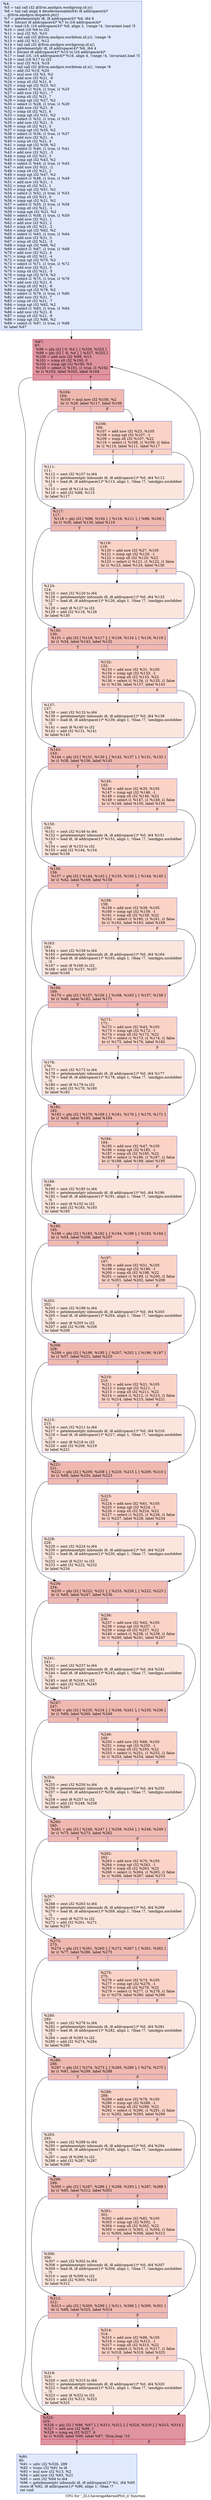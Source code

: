 digraph "CFG for '_ZL13averageKernelPhS_ii' function" {
	label="CFG for '_ZL13averageKernelPhS_ii' function";

	Node0x4d3a5c0 [shape=record,color="#3d50c3ff", style=filled, fillcolor="#b9d0f970",label="{%4:\l  %5 = tail call i32 @llvm.amdgcn.workgroup.id.y()\l  %6 = tail call align 4 dereferenceable(64) i8 addrspace(4)*\l... @llvm.amdgcn.dispatch.ptr()\l  %7 = getelementptr i8, i8 addrspace(4)* %6, i64 6\l  %8 = bitcast i8 addrspace(4)* %7 to i16 addrspace(4)*\l  %9 = load i16, i16 addrspace(4)* %8, align 2, !range !4, !invariant.load !5\l  %10 = zext i16 %9 to i32\l  %11 = mul i32 %5, %10\l  %12 = tail call i32 @llvm.amdgcn.workitem.id.y(), !range !6\l  %13 = add i32 %11, %12\l  %14 = tail call i32 @llvm.amdgcn.workgroup.id.x()\l  %15 = getelementptr i8, i8 addrspace(4)* %6, i64 4\l  %16 = bitcast i8 addrspace(4)* %15 to i16 addrspace(4)*\l  %17 = load i16, i16 addrspace(4)* %16, align 4, !range !4, !invariant.load !5\l  %18 = zext i16 %17 to i32\l  %19 = mul i32 %14, %18\l  %20 = tail call i32 @llvm.amdgcn.workitem.id.x(), !range !6\l  %21 = add i32 %19, %20\l  %22 = mul nsw i32 %3, %2\l  %23 = add nsw i32 %21, -8\l  %24 = icmp slt i32 %21, 8\l  %25 = icmp sgt i32 %23, %2\l  %26 = select i1 %24, i1 true, i1 %25\l  %27 = add nsw i32 %21, -7\l  %28 = icmp slt i32 %21, 7\l  %29 = icmp sgt i32 %27, %2\l  %30 = select i1 %28, i1 true, i1 %29\l  %31 = add nsw i32 %21, -6\l  %32 = icmp slt i32 %21, 6\l  %33 = icmp sgt i32 %31, %2\l  %34 = select i1 %32, i1 true, i1 %33\l  %35 = add nsw i32 %21, -5\l  %36 = icmp slt i32 %21, 5\l  %37 = icmp sgt i32 %35, %2\l  %38 = select i1 %36, i1 true, i1 %37\l  %39 = add nsw i32 %21, -4\l  %40 = icmp slt i32 %21, 4\l  %41 = icmp sgt i32 %39, %2\l  %42 = select i1 %40, i1 true, i1 %41\l  %43 = add nsw i32 %21, -3\l  %44 = icmp slt i32 %21, 3\l  %45 = icmp sgt i32 %43, %2\l  %46 = select i1 %44, i1 true, i1 %45\l  %47 = add nsw i32 %21, -2\l  %48 = icmp slt i32 %21, 2\l  %49 = icmp sgt i32 %47, %2\l  %50 = select i1 %48, i1 true, i1 %49\l  %51 = add nsw i32 %21, -1\l  %52 = icmp slt i32 %21, 1\l  %53 = icmp sgt i32 %51, %2\l  %54 = select i1 %52, i1 true, i1 %53\l  %55 = icmp slt i32 %21, 0\l  %56 = icmp sgt i32 %21, %2\l  %57 = select i1 %55, i1 true, i1 %56\l  %58 = icmp slt i32 %21, -1\l  %59 = icmp sge i32 %21, %2\l  %60 = select i1 %58, i1 true, i1 %59\l  %61 = add nsw i32 %21, 1\l  %62 = add nsw i32 %21, 2\l  %63 = icmp slt i32 %21, -2\l  %64 = icmp sgt i32 %62, %2\l  %65 = select i1 %63, i1 true, i1 %64\l  %66 = add nsw i32 %21, 3\l  %67 = icmp slt i32 %21, -3\l  %68 = icmp sgt i32 %66, %2\l  %69 = select i1 %67, i1 true, i1 %68\l  %70 = add nsw i32 %21, 4\l  %71 = icmp slt i32 %21, -4\l  %72 = icmp sgt i32 %70, %2\l  %73 = select i1 %71, i1 true, i1 %72\l  %74 = add nsw i32 %21, 5\l  %75 = icmp slt i32 %21, -5\l  %76 = icmp sgt i32 %74, %2\l  %77 = select i1 %75, i1 true, i1 %76\l  %78 = add nsw i32 %21, 6\l  %79 = icmp slt i32 %21, -6\l  %80 = icmp sgt i32 %78, %2\l  %81 = select i1 %79, i1 true, i1 %80\l  %82 = add nsw i32 %21, 7\l  %83 = icmp slt i32 %21, -7\l  %84 = icmp sgt i32 %82, %2\l  %85 = select i1 %83, i1 true, i1 %84\l  %86 = add nsw i32 %21, 8\l  %87 = icmp slt i32 %21, -8\l  %88 = icmp sgt i32 %86, %2\l  %89 = select i1 %87, i1 true, i1 %88\l  br label %97\l}"];
	Node0x4d3a5c0 -> Node0x4d40d20;
	Node0x4d40de0 [shape=record,color="#3d50c3ff", style=filled, fillcolor="#b9d0f970",label="{%90:\l90:                                               \l  %91 = udiv i32 %326, 289\l  %92 = trunc i32 %91 to i8\l  %93 = mul nsw i32 %13, %2\l  %94 = add nsw i32 %93, %21\l  %95 = sext i32 %94 to i64\l  %96 = getelementptr inbounds i8, i8 addrspace(1)* %1, i64 %95\l  store i8 %92, i8 addrspace(1)* %96, align 1, !tbaa !7\l  ret void\l}"];
	Node0x4d40d20 [shape=record,color="#b70d28ff", style=filled, fillcolor="#b70d2870",label="{%97:\l97:                                               \l  %98 = phi i32 [ 0, %4 ], [ %326, %325 ]\l  %99 = phi i32 [ -8, %4 ], [ %327, %325 ]\l  %100 = add nsw i32 %99, %13\l  %101 = icmp slt i32 %100, 0\l  %102 = icmp sgt i32 %100, %3\l  %103 = select i1 %101, i1 true, i1 %102\l  br i1 %103, label %325, label %104\l|{<s0>T|<s1>F}}"];
	Node0x4d40d20:s0 -> Node0x4d41450;
	Node0x4d40d20:s1 -> Node0x4d418a0;
	Node0x4d418a0 [shape=record,color="#3d50c3ff", style=filled, fillcolor="#de614d70",label="{%104:\l104:                                              \l  %105 = mul nsw i32 %100, %2\l  br i1 %26, label %117, label %106\l|{<s0>T|<s1>F}}"];
	Node0x4d418a0:s0 -> Node0x4d41a70;
	Node0x4d418a0:s1 -> Node0x4d41ac0;
	Node0x4d41ac0 [shape=record,color="#3d50c3ff", style=filled, fillcolor="#f59c7d70",label="{%106:\l106:                                              \l  %107 = add nsw i32 %23, %105\l  %108 = icmp sgt i32 %107, -1\l  %109 = icmp slt i32 %107, %22\l  %110 = select i1 %108, i1 %109, i1 false\l  br i1 %110, label %111, label %117\l|{<s0>T|<s1>F}}"];
	Node0x4d41ac0:s0 -> Node0x4d41e90;
	Node0x4d41ac0:s1 -> Node0x4d41a70;
	Node0x4d41e90 [shape=record,color="#3d50c3ff", style=filled, fillcolor="#f3c7b170",label="{%111:\l111:                                              \l  %112 = zext i32 %107 to i64\l  %113 = getelementptr inbounds i8, i8 addrspace(1)* %0, i64 %112\l  %114 = load i8, i8 addrspace(1)* %113, align 1, !tbaa !7, !amdgpu.noclobber\l... !5\l  %115 = zext i8 %114 to i32\l  %116 = add i32 %98, %115\l  br label %117\l}"];
	Node0x4d41e90 -> Node0x4d41a70;
	Node0x4d41a70 [shape=record,color="#3d50c3ff", style=filled, fillcolor="#de614d70",label="{%117:\l117:                                              \l  %118 = phi i32 [ %98, %104 ], [ %116, %111 ], [ %98, %106 ]\l  br i1 %30, label %130, label %119\l|{<s0>T|<s1>F}}"];
	Node0x4d41a70:s0 -> Node0x4d429a0;
	Node0x4d41a70:s1 -> Node0x4d429f0;
	Node0x4d429f0 [shape=record,color="#3d50c3ff", style=filled, fillcolor="#f59c7d70",label="{%119:\l119:                                              \l  %120 = add nsw i32 %27, %105\l  %121 = icmp sgt i32 %120, -1\l  %122 = icmp slt i32 %120, %22\l  %123 = select i1 %121, i1 %122, i1 false\l  br i1 %123, label %124, label %130\l|{<s0>T|<s1>F}}"];
	Node0x4d429f0:s0 -> Node0x4d42d90;
	Node0x4d429f0:s1 -> Node0x4d429a0;
	Node0x4d42d90 [shape=record,color="#3d50c3ff", style=filled, fillcolor="#f3c7b170",label="{%124:\l124:                                              \l  %125 = zext i32 %120 to i64\l  %126 = getelementptr inbounds i8, i8 addrspace(1)* %0, i64 %125\l  %127 = load i8, i8 addrspace(1)* %126, align 1, !tbaa !7, !amdgpu.noclobber\l... !5\l  %128 = zext i8 %127 to i32\l  %129 = add i32 %118, %128\l  br label %130\l}"];
	Node0x4d42d90 -> Node0x4d429a0;
	Node0x4d429a0 [shape=record,color="#3d50c3ff", style=filled, fillcolor="#de614d70",label="{%130:\l130:                                              \l  %131 = phi i32 [ %118, %117 ], [ %129, %124 ], [ %118, %119 ]\l  br i1 %34, label %143, label %132\l|{<s0>T|<s1>F}}"];
	Node0x4d429a0:s0 -> Node0x4d3fdc0;
	Node0x4d429a0:s1 -> Node0x4d3fe10;
	Node0x4d3fe10 [shape=record,color="#3d50c3ff", style=filled, fillcolor="#f59c7d70",label="{%132:\l132:                                              \l  %133 = add nsw i32 %31, %105\l  %134 = icmp sgt i32 %133, -1\l  %135 = icmp slt i32 %133, %22\l  %136 = select i1 %134, i1 %135, i1 false\l  br i1 %136, label %137, label %143\l|{<s0>T|<s1>F}}"];
	Node0x4d3fe10:s0 -> Node0x4d43a90;
	Node0x4d3fe10:s1 -> Node0x4d3fdc0;
	Node0x4d43a90 [shape=record,color="#3d50c3ff", style=filled, fillcolor="#f3c7b170",label="{%137:\l137:                                              \l  %138 = zext i32 %133 to i64\l  %139 = getelementptr inbounds i8, i8 addrspace(1)* %0, i64 %138\l  %140 = load i8, i8 addrspace(1)* %139, align 1, !tbaa !7, !amdgpu.noclobber\l... !5\l  %141 = zext i8 %140 to i32\l  %142 = add i32 %131, %141\l  br label %143\l}"];
	Node0x4d43a90 -> Node0x4d3fdc0;
	Node0x4d3fdc0 [shape=record,color="#3d50c3ff", style=filled, fillcolor="#de614d70",label="{%143:\l143:                                              \l  %144 = phi i32 [ %131, %130 ], [ %142, %137 ], [ %131, %132 ]\l  br i1 %38, label %156, label %145\l|{<s0>T|<s1>F}}"];
	Node0x4d3fdc0:s0 -> Node0x4d43f50;
	Node0x4d3fdc0:s1 -> Node0x4d43fa0;
	Node0x4d43fa0 [shape=record,color="#3d50c3ff", style=filled, fillcolor="#f59c7d70",label="{%145:\l145:                                              \l  %146 = add nsw i32 %35, %105\l  %147 = icmp sgt i32 %146, -1\l  %148 = icmp slt i32 %146, %22\l  %149 = select i1 %147, i1 %148, i1 false\l  br i1 %149, label %150, label %156\l|{<s0>T|<s1>F}}"];
	Node0x4d43fa0:s0 -> Node0x4d44340;
	Node0x4d43fa0:s1 -> Node0x4d43f50;
	Node0x4d44340 [shape=record,color="#3d50c3ff", style=filled, fillcolor="#f3c7b170",label="{%150:\l150:                                              \l  %151 = zext i32 %146 to i64\l  %152 = getelementptr inbounds i8, i8 addrspace(1)* %0, i64 %151\l  %153 = load i8, i8 addrspace(1)* %152, align 1, !tbaa !7, !amdgpu.noclobber\l... !5\l  %154 = zext i8 %153 to i32\l  %155 = add i32 %144, %154\l  br label %156\l}"];
	Node0x4d44340 -> Node0x4d43f50;
	Node0x4d43f50 [shape=record,color="#3d50c3ff", style=filled, fillcolor="#de614d70",label="{%156:\l156:                                              \l  %157 = phi i32 [ %144, %143 ], [ %155, %150 ], [ %144, %145 ]\l  br i1 %42, label %169, label %158\l|{<s0>T|<s1>F}}"];
	Node0x4d43f50:s0 -> Node0x4d44800;
	Node0x4d43f50:s1 -> Node0x4d44850;
	Node0x4d44850 [shape=record,color="#3d50c3ff", style=filled, fillcolor="#f59c7d70",label="{%158:\l158:                                              \l  %159 = add nsw i32 %39, %105\l  %160 = icmp sgt i32 %159, -1\l  %161 = icmp slt i32 %159, %22\l  %162 = select i1 %160, i1 %161, i1 false\l  br i1 %162, label %163, label %169\l|{<s0>T|<s1>F}}"];
	Node0x4d44850:s0 -> Node0x4d44bf0;
	Node0x4d44850:s1 -> Node0x4d44800;
	Node0x4d44bf0 [shape=record,color="#3d50c3ff", style=filled, fillcolor="#f3c7b170",label="{%163:\l163:                                              \l  %164 = zext i32 %159 to i64\l  %165 = getelementptr inbounds i8, i8 addrspace(1)* %0, i64 %164\l  %166 = load i8, i8 addrspace(1)* %165, align 1, !tbaa !7, !amdgpu.noclobber\l... !5\l  %167 = zext i8 %166 to i32\l  %168 = add i32 %157, %167\l  br label %169\l}"];
	Node0x4d44bf0 -> Node0x4d44800;
	Node0x4d44800 [shape=record,color="#3d50c3ff", style=filled, fillcolor="#de614d70",label="{%169:\l169:                                              \l  %170 = phi i32 [ %157, %156 ], [ %168, %163 ], [ %157, %158 ]\l  br i1 %46, label %182, label %171\l|{<s0>T|<s1>F}}"];
	Node0x4d44800:s0 -> Node0x4d450b0;
	Node0x4d44800:s1 -> Node0x4d45100;
	Node0x4d45100 [shape=record,color="#3d50c3ff", style=filled, fillcolor="#f59c7d70",label="{%171:\l171:                                              \l  %172 = add nsw i32 %43, %105\l  %173 = icmp sgt i32 %172, -1\l  %174 = icmp slt i32 %172, %22\l  %175 = select i1 %173, i1 %174, i1 false\l  br i1 %175, label %176, label %182\l|{<s0>T|<s1>F}}"];
	Node0x4d45100:s0 -> Node0x4d454a0;
	Node0x4d45100:s1 -> Node0x4d450b0;
	Node0x4d454a0 [shape=record,color="#3d50c3ff", style=filled, fillcolor="#f3c7b170",label="{%176:\l176:                                              \l  %177 = zext i32 %172 to i64\l  %178 = getelementptr inbounds i8, i8 addrspace(1)* %0, i64 %177\l  %179 = load i8, i8 addrspace(1)* %178, align 1, !tbaa !7, !amdgpu.noclobber\l... !5\l  %180 = zext i8 %179 to i32\l  %181 = add i32 %170, %180\l  br label %182\l}"];
	Node0x4d454a0 -> Node0x4d450b0;
	Node0x4d450b0 [shape=record,color="#3d50c3ff", style=filled, fillcolor="#de614d70",label="{%182:\l182:                                              \l  %183 = phi i32 [ %170, %169 ], [ %181, %176 ], [ %170, %171 ]\l  br i1 %50, label %195, label %184\l|{<s0>T|<s1>F}}"];
	Node0x4d450b0:s0 -> Node0x4d45960;
	Node0x4d450b0:s1 -> Node0x4d459b0;
	Node0x4d459b0 [shape=record,color="#3d50c3ff", style=filled, fillcolor="#f59c7d70",label="{%184:\l184:                                              \l  %185 = add nsw i32 %47, %105\l  %186 = icmp sgt i32 %185, -1\l  %187 = icmp slt i32 %185, %22\l  %188 = select i1 %186, i1 %187, i1 false\l  br i1 %188, label %189, label %195\l|{<s0>T|<s1>F}}"];
	Node0x4d459b0:s0 -> Node0x4d45d50;
	Node0x4d459b0:s1 -> Node0x4d45960;
	Node0x4d45d50 [shape=record,color="#3d50c3ff", style=filled, fillcolor="#f3c7b170",label="{%189:\l189:                                              \l  %190 = zext i32 %185 to i64\l  %191 = getelementptr inbounds i8, i8 addrspace(1)* %0, i64 %190\l  %192 = load i8, i8 addrspace(1)* %191, align 1, !tbaa !7, !amdgpu.noclobber\l... !5\l  %193 = zext i8 %192 to i32\l  %194 = add i32 %183, %193\l  br label %195\l}"];
	Node0x4d45d50 -> Node0x4d45960;
	Node0x4d45960 [shape=record,color="#3d50c3ff", style=filled, fillcolor="#de614d70",label="{%195:\l195:                                              \l  %196 = phi i32 [ %183, %182 ], [ %194, %189 ], [ %183, %184 ]\l  br i1 %54, label %208, label %197\l|{<s0>T|<s1>F}}"];
	Node0x4d45960:s0 -> Node0x4d46210;
	Node0x4d45960:s1 -> Node0x4d46260;
	Node0x4d46260 [shape=record,color="#3d50c3ff", style=filled, fillcolor="#f59c7d70",label="{%197:\l197:                                              \l  %198 = add nsw i32 %51, %105\l  %199 = icmp sgt i32 %198, -1\l  %200 = icmp slt i32 %198, %22\l  %201 = select i1 %199, i1 %200, i1 false\l  br i1 %201, label %202, label %208\l|{<s0>T|<s1>F}}"];
	Node0x4d46260:s0 -> Node0x4d46600;
	Node0x4d46260:s1 -> Node0x4d46210;
	Node0x4d46600 [shape=record,color="#3d50c3ff", style=filled, fillcolor="#f3c7b170",label="{%202:\l202:                                              \l  %203 = zext i32 %198 to i64\l  %204 = getelementptr inbounds i8, i8 addrspace(1)* %0, i64 %203\l  %205 = load i8, i8 addrspace(1)* %204, align 1, !tbaa !7, !amdgpu.noclobber\l... !5\l  %206 = zext i8 %205 to i32\l  %207 = add i32 %196, %206\l  br label %208\l}"];
	Node0x4d46600 -> Node0x4d46210;
	Node0x4d46210 [shape=record,color="#3d50c3ff", style=filled, fillcolor="#de614d70",label="{%208:\l208:                                              \l  %209 = phi i32 [ %196, %195 ], [ %207, %202 ], [ %196, %197 ]\l  br i1 %57, label %221, label %210\l|{<s0>T|<s1>F}}"];
	Node0x4d46210:s0 -> Node0x4d46ac0;
	Node0x4d46210:s1 -> Node0x4d46b10;
	Node0x4d46b10 [shape=record,color="#3d50c3ff", style=filled, fillcolor="#f59c7d70",label="{%210:\l210:                                              \l  %211 = add nsw i32 %21, %105\l  %212 = icmp sgt i32 %211, -1\l  %213 = icmp slt i32 %211, %22\l  %214 = select i1 %212, i1 %213, i1 false\l  br i1 %214, label %215, label %221\l|{<s0>T|<s1>F}}"];
	Node0x4d46b10:s0 -> Node0x4d46eb0;
	Node0x4d46b10:s1 -> Node0x4d46ac0;
	Node0x4d46eb0 [shape=record,color="#3d50c3ff", style=filled, fillcolor="#f3c7b170",label="{%215:\l215:                                              \l  %216 = zext i32 %211 to i64\l  %217 = getelementptr inbounds i8, i8 addrspace(1)* %0, i64 %216\l  %218 = load i8, i8 addrspace(1)* %217, align 1, !tbaa !7, !amdgpu.noclobber\l... !5\l  %219 = zext i8 %218 to i32\l  %220 = add i32 %209, %219\l  br label %221\l}"];
	Node0x4d46eb0 -> Node0x4d46ac0;
	Node0x4d46ac0 [shape=record,color="#3d50c3ff", style=filled, fillcolor="#de614d70",label="{%221:\l221:                                              \l  %222 = phi i32 [ %209, %208 ], [ %220, %215 ], [ %209, %210 ]\l  br i1 %60, label %234, label %223\l|{<s0>T|<s1>F}}"];
	Node0x4d46ac0:s0 -> Node0x4d47370;
	Node0x4d46ac0:s1 -> Node0x4d473c0;
	Node0x4d473c0 [shape=record,color="#3d50c3ff", style=filled, fillcolor="#f59c7d70",label="{%223:\l223:                                              \l  %224 = add nsw i32 %61, %105\l  %225 = icmp sgt i32 %224, -1\l  %226 = icmp slt i32 %224, %22\l  %227 = select i1 %225, i1 %226, i1 false\l  br i1 %227, label %228, label %234\l|{<s0>T|<s1>F}}"];
	Node0x4d473c0:s0 -> Node0x4d47760;
	Node0x4d473c0:s1 -> Node0x4d47370;
	Node0x4d47760 [shape=record,color="#3d50c3ff", style=filled, fillcolor="#f3c7b170",label="{%228:\l228:                                              \l  %229 = zext i32 %224 to i64\l  %230 = getelementptr inbounds i8, i8 addrspace(1)* %0, i64 %229\l  %231 = load i8, i8 addrspace(1)* %230, align 1, !tbaa !7, !amdgpu.noclobber\l... !5\l  %232 = zext i8 %231 to i32\l  %233 = add i32 %222, %232\l  br label %234\l}"];
	Node0x4d47760 -> Node0x4d47370;
	Node0x4d47370 [shape=record,color="#3d50c3ff", style=filled, fillcolor="#de614d70",label="{%234:\l234:                                              \l  %235 = phi i32 [ %222, %221 ], [ %233, %228 ], [ %222, %223 ]\l  br i1 %65, label %247, label %236\l|{<s0>T|<s1>F}}"];
	Node0x4d47370:s0 -> Node0x4d47c20;
	Node0x4d47370:s1 -> Node0x4d47c70;
	Node0x4d47c70 [shape=record,color="#3d50c3ff", style=filled, fillcolor="#f59c7d70",label="{%236:\l236:                                              \l  %237 = add nsw i32 %62, %105\l  %238 = icmp sgt i32 %237, -1\l  %239 = icmp slt i32 %237, %22\l  %240 = select i1 %238, i1 %239, i1 false\l  br i1 %240, label %241, label %247\l|{<s0>T|<s1>F}}"];
	Node0x4d47c70:s0 -> Node0x4d48010;
	Node0x4d47c70:s1 -> Node0x4d47c20;
	Node0x4d48010 [shape=record,color="#3d50c3ff", style=filled, fillcolor="#f3c7b170",label="{%241:\l241:                                              \l  %242 = zext i32 %237 to i64\l  %243 = getelementptr inbounds i8, i8 addrspace(1)* %0, i64 %242\l  %244 = load i8, i8 addrspace(1)* %243, align 1, !tbaa !7, !amdgpu.noclobber\l... !5\l  %245 = zext i8 %244 to i32\l  %246 = add i32 %235, %245\l  br label %247\l}"];
	Node0x4d48010 -> Node0x4d47c20;
	Node0x4d47c20 [shape=record,color="#3d50c3ff", style=filled, fillcolor="#de614d70",label="{%247:\l247:                                              \l  %248 = phi i32 [ %235, %234 ], [ %246, %241 ], [ %235, %236 ]\l  br i1 %69, label %260, label %249\l|{<s0>T|<s1>F}}"];
	Node0x4d47c20:s0 -> Node0x4d484d0;
	Node0x4d47c20:s1 -> Node0x4d48520;
	Node0x4d48520 [shape=record,color="#3d50c3ff", style=filled, fillcolor="#f59c7d70",label="{%249:\l249:                                              \l  %250 = add nsw i32 %66, %105\l  %251 = icmp sgt i32 %250, -1\l  %252 = icmp slt i32 %250, %22\l  %253 = select i1 %251, i1 %252, i1 false\l  br i1 %253, label %254, label %260\l|{<s0>T|<s1>F}}"];
	Node0x4d48520:s0 -> Node0x4d488c0;
	Node0x4d48520:s1 -> Node0x4d484d0;
	Node0x4d488c0 [shape=record,color="#3d50c3ff", style=filled, fillcolor="#f3c7b170",label="{%254:\l254:                                              \l  %255 = zext i32 %250 to i64\l  %256 = getelementptr inbounds i8, i8 addrspace(1)* %0, i64 %255\l  %257 = load i8, i8 addrspace(1)* %256, align 1, !tbaa !7, !amdgpu.noclobber\l... !5\l  %258 = zext i8 %257 to i32\l  %259 = add i32 %248, %258\l  br label %260\l}"];
	Node0x4d488c0 -> Node0x4d484d0;
	Node0x4d484d0 [shape=record,color="#3d50c3ff", style=filled, fillcolor="#de614d70",label="{%260:\l260:                                              \l  %261 = phi i32 [ %248, %247 ], [ %259, %254 ], [ %248, %249 ]\l  br i1 %73, label %273, label %262\l|{<s0>T|<s1>F}}"];
	Node0x4d484d0:s0 -> Node0x4d43360;
	Node0x4d484d0:s1 -> Node0x4d433b0;
	Node0x4d433b0 [shape=record,color="#3d50c3ff", style=filled, fillcolor="#f59c7d70",label="{%262:\l262:                                              \l  %263 = add nsw i32 %70, %105\l  %264 = icmp sgt i32 %263, -1\l  %265 = icmp slt i32 %263, %22\l  %266 = select i1 %264, i1 %265, i1 false\l  br i1 %266, label %267, label %273\l|{<s0>T|<s1>F}}"];
	Node0x4d433b0:s0 -> Node0x4d43750;
	Node0x4d433b0:s1 -> Node0x4d43360;
	Node0x4d43750 [shape=record,color="#3d50c3ff", style=filled, fillcolor="#f3c7b170",label="{%267:\l267:                                              \l  %268 = zext i32 %263 to i64\l  %269 = getelementptr inbounds i8, i8 addrspace(1)* %0, i64 %268\l  %270 = load i8, i8 addrspace(1)* %269, align 1, !tbaa !7, !amdgpu.noclobber\l... !5\l  %271 = zext i8 %270 to i32\l  %272 = add i32 %261, %271\l  br label %273\l}"];
	Node0x4d43750 -> Node0x4d43360;
	Node0x4d43360 [shape=record,color="#3d50c3ff", style=filled, fillcolor="#de614d70",label="{%273:\l273:                                              \l  %274 = phi i32 [ %261, %260 ], [ %272, %267 ], [ %261, %262 ]\l  br i1 %77, label %286, label %275\l|{<s0>T|<s1>F}}"];
	Node0x4d43360:s0 -> Node0x4d49e30;
	Node0x4d43360:s1 -> Node0x4d49e80;
	Node0x4d49e80 [shape=record,color="#3d50c3ff", style=filled, fillcolor="#f59c7d70",label="{%275:\l275:                                              \l  %276 = add nsw i32 %74, %105\l  %277 = icmp sgt i32 %276, -1\l  %278 = icmp slt i32 %276, %22\l  %279 = select i1 %277, i1 %278, i1 false\l  br i1 %279, label %280, label %286\l|{<s0>T|<s1>F}}"];
	Node0x4d49e80:s0 -> Node0x4d4a220;
	Node0x4d49e80:s1 -> Node0x4d49e30;
	Node0x4d4a220 [shape=record,color="#3d50c3ff", style=filled, fillcolor="#f3c7b170",label="{%280:\l280:                                              \l  %281 = zext i32 %276 to i64\l  %282 = getelementptr inbounds i8, i8 addrspace(1)* %0, i64 %281\l  %283 = load i8, i8 addrspace(1)* %282, align 1, !tbaa !7, !amdgpu.noclobber\l... !5\l  %284 = zext i8 %283 to i32\l  %285 = add i32 %274, %284\l  br label %286\l}"];
	Node0x4d4a220 -> Node0x4d49e30;
	Node0x4d49e30 [shape=record,color="#3d50c3ff", style=filled, fillcolor="#de614d70",label="{%286:\l286:                                              \l  %287 = phi i32 [ %274, %273 ], [ %285, %280 ], [ %274, %275 ]\l  br i1 %81, label %299, label %288\l|{<s0>T|<s1>F}}"];
	Node0x4d49e30:s0 -> Node0x4d4a6e0;
	Node0x4d49e30:s1 -> Node0x4d4a730;
	Node0x4d4a730 [shape=record,color="#3d50c3ff", style=filled, fillcolor="#f59c7d70",label="{%288:\l288:                                              \l  %289 = add nsw i32 %78, %105\l  %290 = icmp sgt i32 %289, -1\l  %291 = icmp slt i32 %289, %22\l  %292 = select i1 %290, i1 %291, i1 false\l  br i1 %292, label %293, label %299\l|{<s0>T|<s1>F}}"];
	Node0x4d4a730:s0 -> Node0x4d4aad0;
	Node0x4d4a730:s1 -> Node0x4d4a6e0;
	Node0x4d4aad0 [shape=record,color="#3d50c3ff", style=filled, fillcolor="#f3c7b170",label="{%293:\l293:                                              \l  %294 = zext i32 %289 to i64\l  %295 = getelementptr inbounds i8, i8 addrspace(1)* %0, i64 %294\l  %296 = load i8, i8 addrspace(1)* %295, align 1, !tbaa !7, !amdgpu.noclobber\l... !5\l  %297 = zext i8 %296 to i32\l  %298 = add i32 %287, %297\l  br label %299\l}"];
	Node0x4d4aad0 -> Node0x4d4a6e0;
	Node0x4d4a6e0 [shape=record,color="#3d50c3ff", style=filled, fillcolor="#de614d70",label="{%299:\l299:                                              \l  %300 = phi i32 [ %287, %286 ], [ %298, %293 ], [ %287, %288 ]\l  br i1 %85, label %312, label %301\l|{<s0>T|<s1>F}}"];
	Node0x4d4a6e0:s0 -> Node0x4d4af90;
	Node0x4d4a6e0:s1 -> Node0x4d4afe0;
	Node0x4d4afe0 [shape=record,color="#3d50c3ff", style=filled, fillcolor="#f59c7d70",label="{%301:\l301:                                              \l  %302 = add nsw i32 %82, %105\l  %303 = icmp sgt i32 %302, -1\l  %304 = icmp slt i32 %302, %22\l  %305 = select i1 %303, i1 %304, i1 false\l  br i1 %305, label %306, label %312\l|{<s0>T|<s1>F}}"];
	Node0x4d4afe0:s0 -> Node0x4d4b380;
	Node0x4d4afe0:s1 -> Node0x4d4af90;
	Node0x4d4b380 [shape=record,color="#3d50c3ff", style=filled, fillcolor="#f3c7b170",label="{%306:\l306:                                              \l  %307 = zext i32 %302 to i64\l  %308 = getelementptr inbounds i8, i8 addrspace(1)* %0, i64 %307\l  %309 = load i8, i8 addrspace(1)* %308, align 1, !tbaa !7, !amdgpu.noclobber\l... !5\l  %310 = zext i8 %309 to i32\l  %311 = add i32 %300, %310\l  br label %312\l}"];
	Node0x4d4b380 -> Node0x4d4af90;
	Node0x4d4af90 [shape=record,color="#3d50c3ff", style=filled, fillcolor="#de614d70",label="{%312:\l312:                                              \l  %313 = phi i32 [ %300, %299 ], [ %311, %306 ], [ %300, %301 ]\l  br i1 %89, label %325, label %314\l|{<s0>T|<s1>F}}"];
	Node0x4d4af90:s0 -> Node0x4d41450;
	Node0x4d4af90:s1 -> Node0x4d4b840;
	Node0x4d4b840 [shape=record,color="#3d50c3ff", style=filled, fillcolor="#f59c7d70",label="{%314:\l314:                                              \l  %315 = add nsw i32 %86, %105\l  %316 = icmp sgt i32 %315, -1\l  %317 = icmp slt i32 %315, %22\l  %318 = select i1 %316, i1 %317, i1 false\l  br i1 %318, label %319, label %325\l|{<s0>T|<s1>F}}"];
	Node0x4d4b840:s0 -> Node0x4d4bba0;
	Node0x4d4b840:s1 -> Node0x4d41450;
	Node0x4d4bba0 [shape=record,color="#3d50c3ff", style=filled, fillcolor="#f3c7b170",label="{%319:\l319:                                              \l  %320 = zext i32 %315 to i64\l  %321 = getelementptr inbounds i8, i8 addrspace(1)* %0, i64 %320\l  %322 = load i8, i8 addrspace(1)* %321, align 1, !tbaa !7, !amdgpu.noclobber\l... !5\l  %323 = zext i8 %322 to i32\l  %324 = add i32 %313, %323\l  br label %325\l}"];
	Node0x4d4bba0 -> Node0x4d41450;
	Node0x4d41450 [shape=record,color="#b70d28ff", style=filled, fillcolor="#b70d2870",label="{%325:\l325:                                              \l  %326 = phi i32 [ %98, %97 ], [ %313, %312 ], [ %324, %319 ], [ %313, %314 ]\l  %327 = add nsw i32 %99, 1\l  %328 = icmp eq i32 %327, 9\l  br i1 %328, label %90, label %97, !llvm.loop !10\l|{<s0>T|<s1>F}}"];
	Node0x4d41450:s0 -> Node0x4d40de0;
	Node0x4d41450:s1 -> Node0x4d40d20;
}
